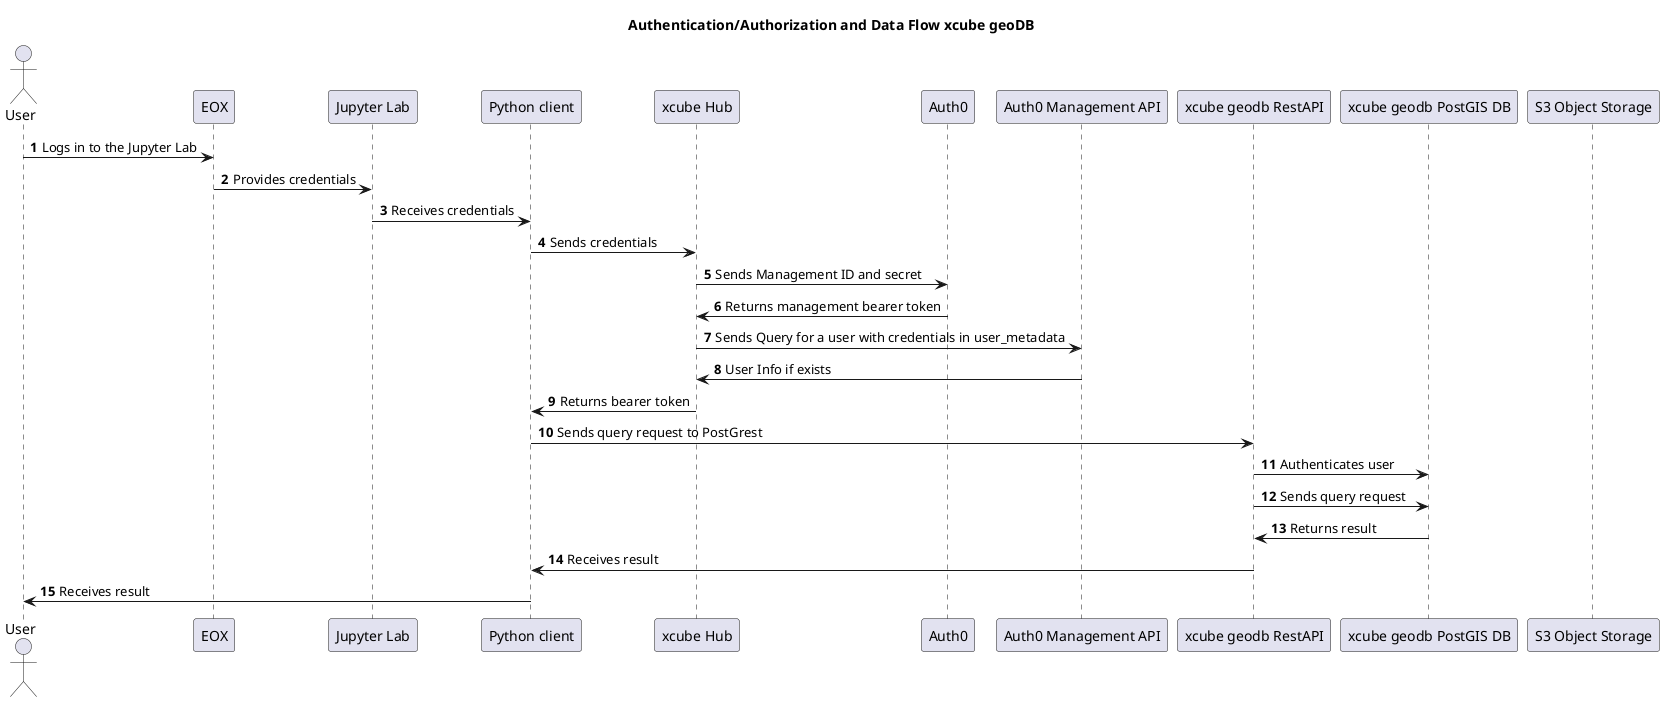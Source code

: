 @startuml
title Authentication/Authorization and Data Flow xcube geoDB
autonumber

actor User as user
participant "EOX" as eox
participant "Jupyter Lab" as lab
participant "Python client" as client
participant "xcube Hub" as hub
participant "Auth0" as auth
participant "Auth0 Management API" as authmanage
participant "xcube geodb RestAPI" as postgrest
participant "xcube geodb PostGIS DB" as postgis
participant "S3 Object Storage" as obs

user -> eox : Logs in to the Jupyter Lab
eox -> lab: Provides credentials
lab -> client: Receives credentials
client -> hub: Sends credentials
hub -> auth: Sends Management ID and secret
auth -> hub: Returns management bearer token
hub -> authmanage: Sends Query for a user with credentials in user_metadata
authmanage -> hub: User Info if exists
hub -> client: Returns bearer token
client -> postgrest: Sends query request to PostGrest
postgrest -> postgis: Authenticates user
postgrest -> postgis: Sends query request
postgis -> postgrest: Returns result
postgrest -> client: Receives result
client -> user: Receives result

@enduml